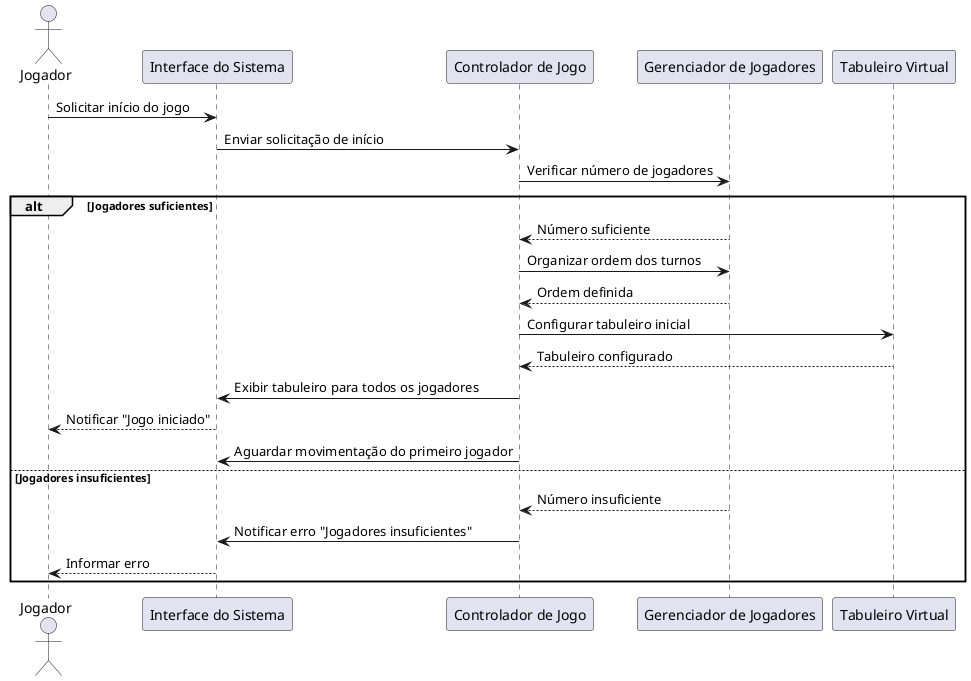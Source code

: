 @startuml diagramaInteracao3
actor Jogador
participant "Interface do Sistema" as Interface
participant "Controlador de Jogo" as Controlador
participant "Gerenciador de Jogadores" as GerJogadores
participant "Tabuleiro Virtual" as Tabuleiro

Jogador -> Interface : Solicitar início do jogo
Interface -> Controlador : Enviar solicitação de início
Controlador -> GerJogadores : Verificar número de jogadores
alt Jogadores suficientes
    GerJogadores --> Controlador : Número suficiente
    Controlador -> GerJogadores : Organizar ordem dos turnos
    GerJogadores --> Controlador : Ordem definida
    Controlador -> Tabuleiro : Configurar tabuleiro inicial
    Tabuleiro --> Controlador : Tabuleiro configurado
    Controlador -> Interface : Exibir tabuleiro para todos os jogadores
    Interface --> Jogador : Notificar "Jogo iniciado"
    Controlador -> Interface : Aguardar movimentação do primeiro jogador
else Jogadores insuficientes
    GerJogadores --> Controlador : Número insuficiente
    Controlador -> Interface : Notificar erro "Jogadores insuficientes"
    Interface --> Jogador : Informar erro
end
@enduml

